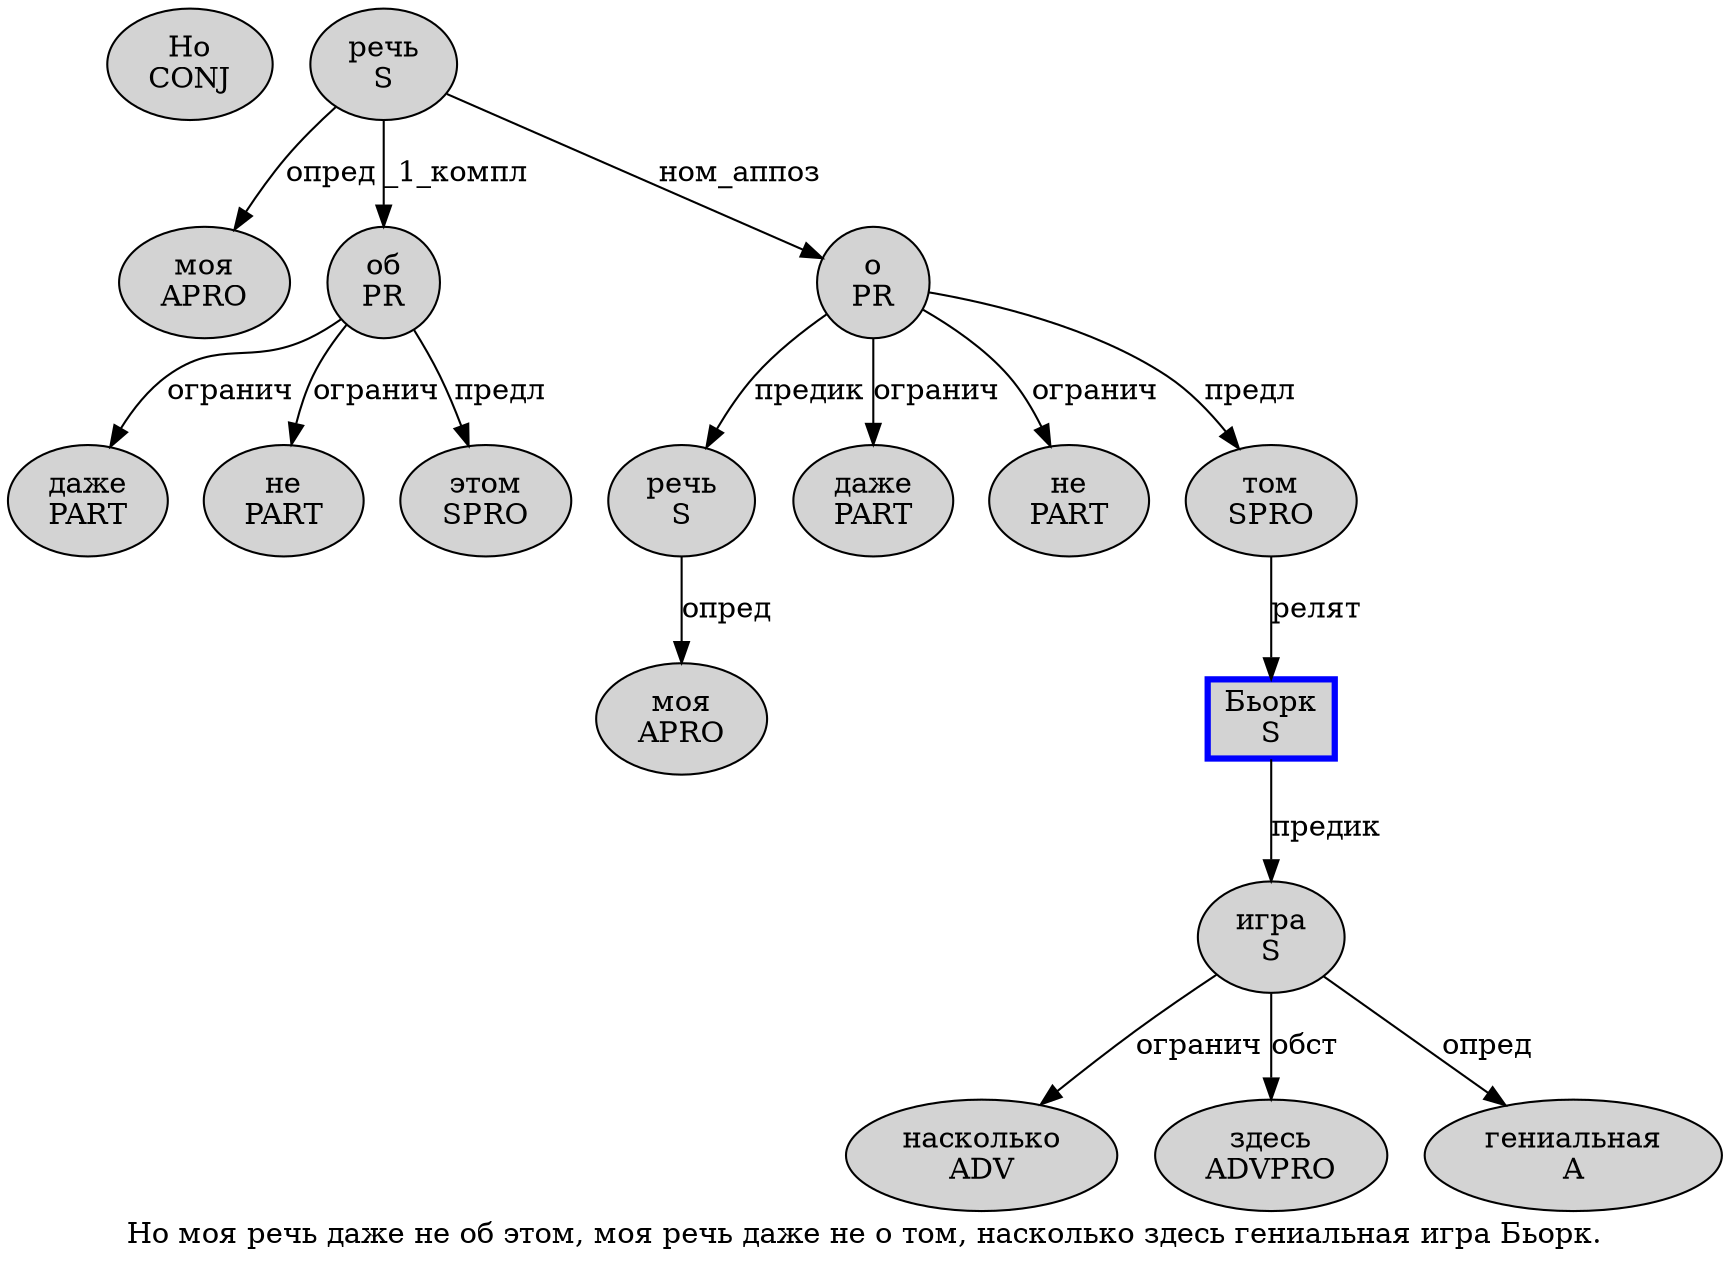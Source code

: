 digraph SENTENCE_181 {
	graph [label="Но моя речь даже не об этом, моя речь даже не о том, насколько здесь гениальная игра Бьорк."]
	node [style=filled]
		0 [label="Но
CONJ" color="" fillcolor=lightgray penwidth=1 shape=ellipse]
		1 [label="моя
APRO" color="" fillcolor=lightgray penwidth=1 shape=ellipse]
		2 [label="речь
S" color="" fillcolor=lightgray penwidth=1 shape=ellipse]
		3 [label="даже
PART" color="" fillcolor=lightgray penwidth=1 shape=ellipse]
		4 [label="не
PART" color="" fillcolor=lightgray penwidth=1 shape=ellipse]
		5 [label="об
PR" color="" fillcolor=lightgray penwidth=1 shape=ellipse]
		6 [label="этом
SPRO" color="" fillcolor=lightgray penwidth=1 shape=ellipse]
		8 [label="моя
APRO" color="" fillcolor=lightgray penwidth=1 shape=ellipse]
		9 [label="речь
S" color="" fillcolor=lightgray penwidth=1 shape=ellipse]
		10 [label="даже
PART" color="" fillcolor=lightgray penwidth=1 shape=ellipse]
		11 [label="не
PART" color="" fillcolor=lightgray penwidth=1 shape=ellipse]
		12 [label="о
PR" color="" fillcolor=lightgray penwidth=1 shape=ellipse]
		13 [label="том
SPRO" color="" fillcolor=lightgray penwidth=1 shape=ellipse]
		15 [label="насколько
ADV" color="" fillcolor=lightgray penwidth=1 shape=ellipse]
		16 [label="здесь
ADVPRO" color="" fillcolor=lightgray penwidth=1 shape=ellipse]
		17 [label="гениальная
A" color="" fillcolor=lightgray penwidth=1 shape=ellipse]
		18 [label="игра
S" color="" fillcolor=lightgray penwidth=1 shape=ellipse]
		19 [label="Бьорк
S" color=blue fillcolor=lightgray penwidth=3 shape=box]
			13 -> 19 [label="релят"]
			2 -> 1 [label="опред"]
			2 -> 5 [label="_1_компл"]
			2 -> 12 [label="ном_аппоз"]
			9 -> 8 [label="опред"]
			12 -> 9 [label="предик"]
			12 -> 10 [label="огранич"]
			12 -> 11 [label="огранич"]
			12 -> 13 [label="предл"]
			19 -> 18 [label="предик"]
			18 -> 15 [label="огранич"]
			18 -> 16 [label="обст"]
			18 -> 17 [label="опред"]
			5 -> 3 [label="огранич"]
			5 -> 4 [label="огранич"]
			5 -> 6 [label="предл"]
}
